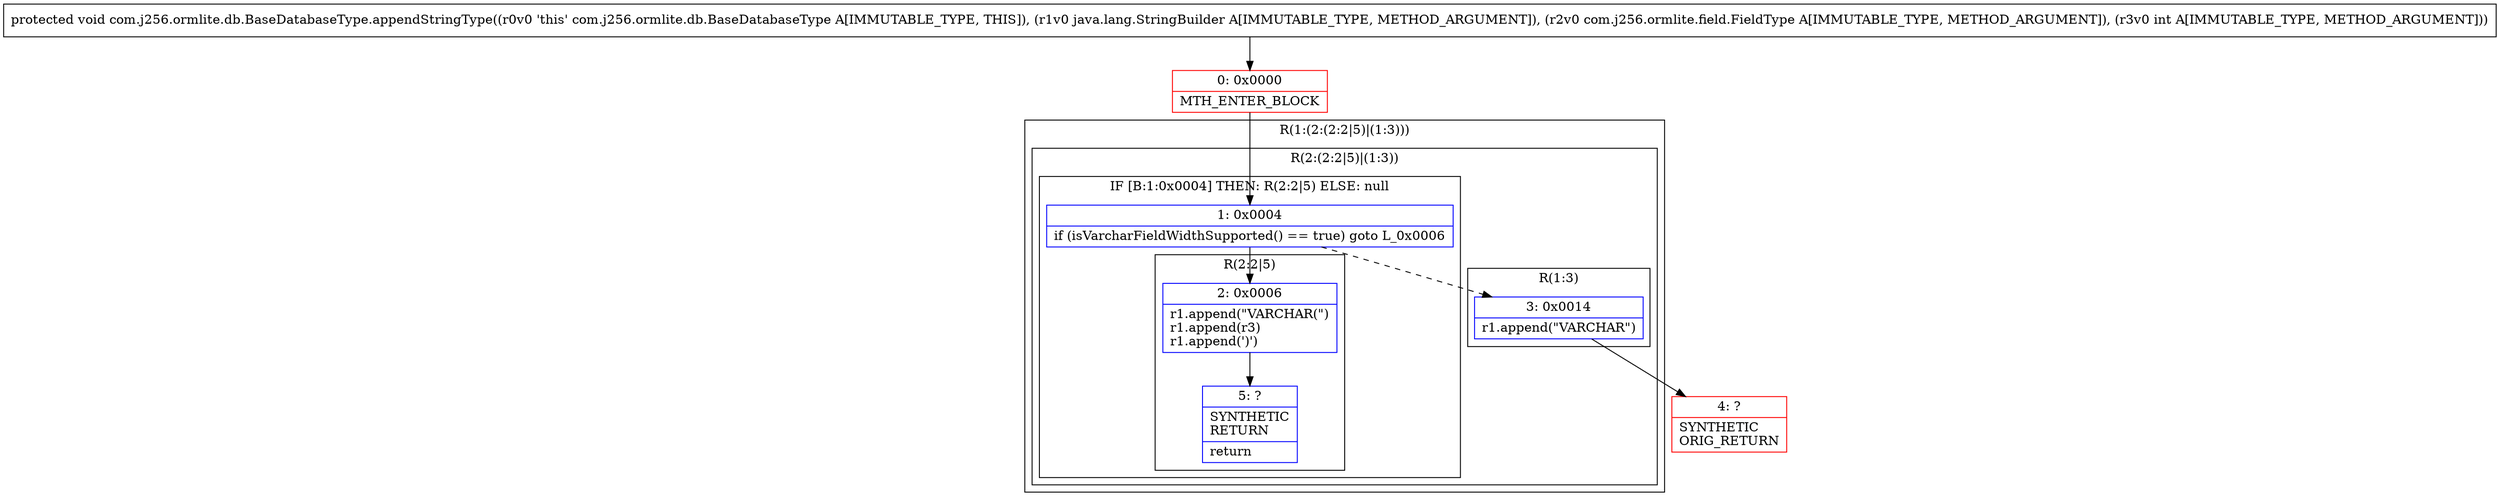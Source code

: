 digraph "CFG forcom.j256.ormlite.db.BaseDatabaseType.appendStringType(Ljava\/lang\/StringBuilder;Lcom\/j256\/ormlite\/field\/FieldType;I)V" {
subgraph cluster_Region_1108815156 {
label = "R(1:(2:(2:2|5)|(1:3)))";
node [shape=record,color=blue];
subgraph cluster_Region_144527395 {
label = "R(2:(2:2|5)|(1:3))";
node [shape=record,color=blue];
subgraph cluster_IfRegion_1029982402 {
label = "IF [B:1:0x0004] THEN: R(2:2|5) ELSE: null";
node [shape=record,color=blue];
Node_1 [shape=record,label="{1\:\ 0x0004|if (isVarcharFieldWidthSupported() == true) goto L_0x0006\l}"];
subgraph cluster_Region_1661467887 {
label = "R(2:2|5)";
node [shape=record,color=blue];
Node_2 [shape=record,label="{2\:\ 0x0006|r1.append(\"VARCHAR(\")\lr1.append(r3)\lr1.append(')')\l}"];
Node_5 [shape=record,label="{5\:\ ?|SYNTHETIC\lRETURN\l|return\l}"];
}
}
subgraph cluster_Region_411173686 {
label = "R(1:3)";
node [shape=record,color=blue];
Node_3 [shape=record,label="{3\:\ 0x0014|r1.append(\"VARCHAR\")\l}"];
}
}
}
Node_0 [shape=record,color=red,label="{0\:\ 0x0000|MTH_ENTER_BLOCK\l}"];
Node_4 [shape=record,color=red,label="{4\:\ ?|SYNTHETIC\lORIG_RETURN\l}"];
MethodNode[shape=record,label="{protected void com.j256.ormlite.db.BaseDatabaseType.appendStringType((r0v0 'this' com.j256.ormlite.db.BaseDatabaseType A[IMMUTABLE_TYPE, THIS]), (r1v0 java.lang.StringBuilder A[IMMUTABLE_TYPE, METHOD_ARGUMENT]), (r2v0 com.j256.ormlite.field.FieldType A[IMMUTABLE_TYPE, METHOD_ARGUMENT]), (r3v0 int A[IMMUTABLE_TYPE, METHOD_ARGUMENT])) }"];
MethodNode -> Node_0;
Node_1 -> Node_2;
Node_1 -> Node_3[style=dashed];
Node_2 -> Node_5;
Node_3 -> Node_4;
Node_0 -> Node_1;
}

